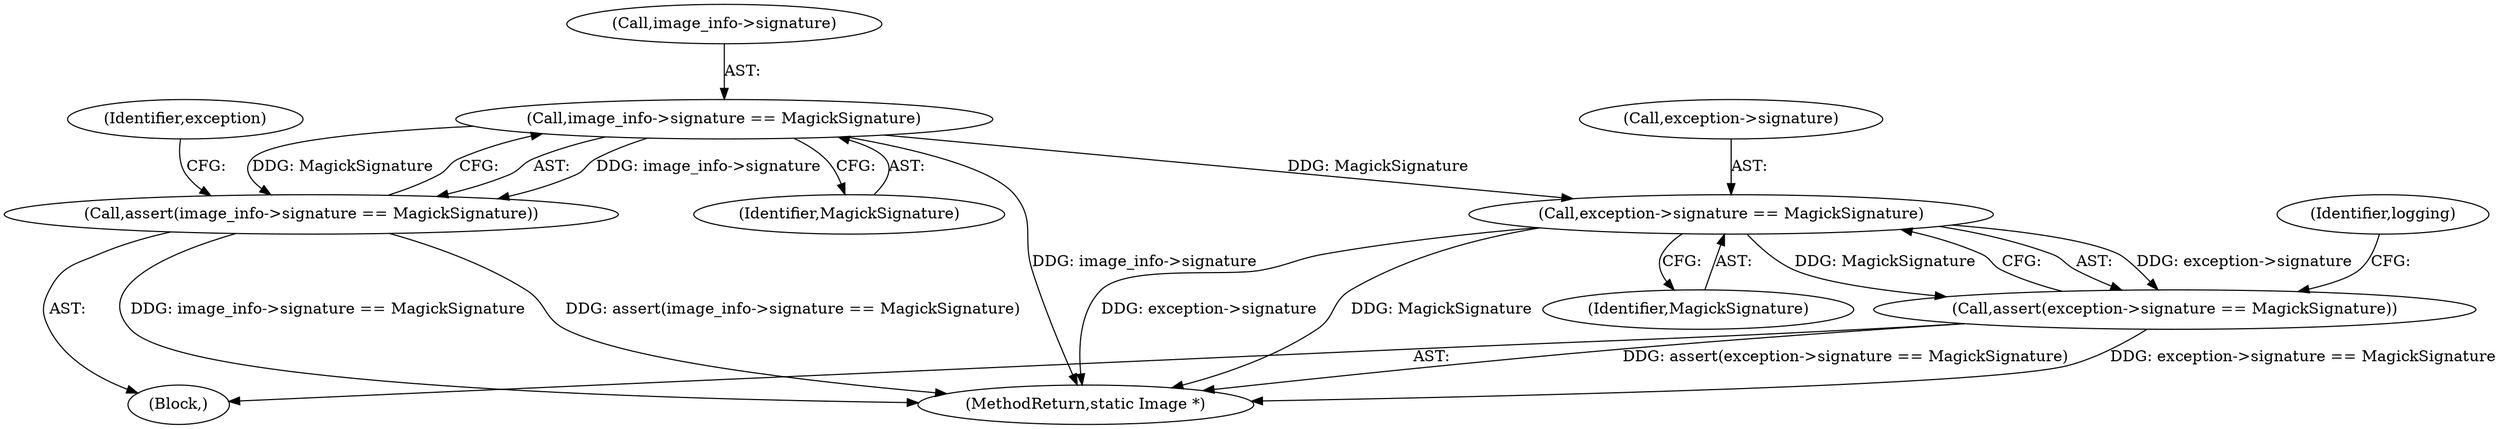digraph "0_ImageMagick_f6e9d0d9955e85bdd7540b251cd50d598dacc5e6_33@pointer" {
"1000203" [label="(Call,image_info->signature == MagickSignature)"];
"1000202" [label="(Call,assert(image_info->signature == MagickSignature))"];
"1000215" [label="(Call,exception->signature == MagickSignature)"];
"1000214" [label="(Call,assert(exception->signature == MagickSignature))"];
"1000214" [label="(Call,assert(exception->signature == MagickSignature))"];
"1000219" [label="(Identifier,MagickSignature)"];
"1000204" [label="(Call,image_info->signature)"];
"1000203" [label="(Call,image_info->signature == MagickSignature)"];
"1000215" [label="(Call,exception->signature == MagickSignature)"];
"1000158" [label="(Block,)"];
"1000210" [label="(Identifier,exception)"];
"1000207" [label="(Identifier,MagickSignature)"];
"1001781" [label="(MethodReturn,static Image *)"];
"1000221" [label="(Identifier,logging)"];
"1000202" [label="(Call,assert(image_info->signature == MagickSignature))"];
"1000216" [label="(Call,exception->signature)"];
"1000203" -> "1000202"  [label="AST: "];
"1000203" -> "1000207"  [label="CFG: "];
"1000204" -> "1000203"  [label="AST: "];
"1000207" -> "1000203"  [label="AST: "];
"1000202" -> "1000203"  [label="CFG: "];
"1000203" -> "1001781"  [label="DDG: image_info->signature"];
"1000203" -> "1000202"  [label="DDG: image_info->signature"];
"1000203" -> "1000202"  [label="DDG: MagickSignature"];
"1000203" -> "1000215"  [label="DDG: MagickSignature"];
"1000202" -> "1000158"  [label="AST: "];
"1000210" -> "1000202"  [label="CFG: "];
"1000202" -> "1001781"  [label="DDG: image_info->signature == MagickSignature"];
"1000202" -> "1001781"  [label="DDG: assert(image_info->signature == MagickSignature)"];
"1000215" -> "1000214"  [label="AST: "];
"1000215" -> "1000219"  [label="CFG: "];
"1000216" -> "1000215"  [label="AST: "];
"1000219" -> "1000215"  [label="AST: "];
"1000214" -> "1000215"  [label="CFG: "];
"1000215" -> "1001781"  [label="DDG: exception->signature"];
"1000215" -> "1001781"  [label="DDG: MagickSignature"];
"1000215" -> "1000214"  [label="DDG: exception->signature"];
"1000215" -> "1000214"  [label="DDG: MagickSignature"];
"1000214" -> "1000158"  [label="AST: "];
"1000221" -> "1000214"  [label="CFG: "];
"1000214" -> "1001781"  [label="DDG: assert(exception->signature == MagickSignature)"];
"1000214" -> "1001781"  [label="DDG: exception->signature == MagickSignature"];
}
